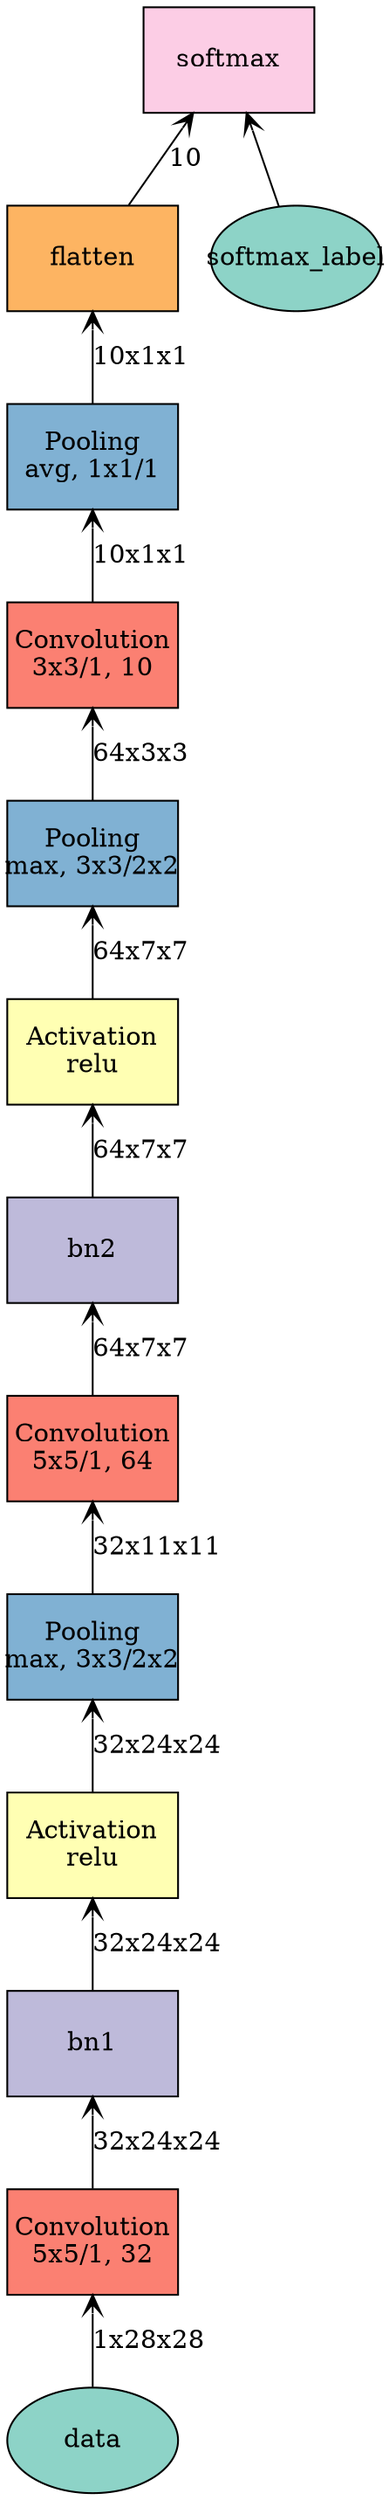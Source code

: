 digraph plot {
	data [label=data fillcolor="#8dd3c7" fixedsize=true height=0.8034 shape=oval style=filled width=1.3]
	conv1 [label="Convolution\n5x5/1, 32" fillcolor="#fb8072" fixedsize=true height=0.8034 shape=box style=filled width=1.3]
	bn1 [label=bn1 fillcolor="#bebada" fixedsize=true height=0.8034 shape=box style=filled width=1.3]
	act1 [label="Activation\nrelu" fillcolor="#ffffb3" fixedsize=true height=0.8034 shape=box style=filled width=1.3]
	pool1 [label="Pooling\nmax, 3x3/2x2" fillcolor="#80b1d3" fixedsize=true height=0.8034 shape=box style=filled width=1.3]
	conv2 [label="Convolution\n5x5/1, 64" fillcolor="#fb8072" fixedsize=true height=0.8034 shape=box style=filled width=1.3]
	bn2 [label=bn2 fillcolor="#bebada" fixedsize=true height=0.8034 shape=box style=filled width=1.3]
	act2 [label="Activation\nrelu" fillcolor="#ffffb3" fixedsize=true height=0.8034 shape=box style=filled width=1.3]
	pool2 [label="Pooling\nmax, 3x3/2x2" fillcolor="#80b1d3" fixedsize=true height=0.8034 shape=box style=filled width=1.3]
	conv3 [label="Convolution\n3x3/1, 10" fillcolor="#fb8072" fixedsize=true height=0.8034 shape=box style=filled width=1.3]
	pool3 [label="Pooling\navg, 1x1/1" fillcolor="#80b1d3" fixedsize=true height=0.8034 shape=box style=filled width=1.3]
	flatten [label=flatten fillcolor="#fdb462" fixedsize=true height=0.8034 shape=box style=filled width=1.3]
	softmax_label [label=softmax_label fillcolor="#8dd3c7" fixedsize=true height=0.8034 shape=oval style=filled width=1.3]
	softmax [label=softmax fillcolor="#fccde5" fixedsize=true height=0.8034 shape=box style=filled width=1.3]
	conv1 -> data [label="1x28x28" arrowtail=open dir=back]
	bn1 -> conv1 [label="32x24x24" arrowtail=open dir=back]
	act1 -> bn1 [label="32x24x24" arrowtail=open dir=back]
	pool1 -> act1 [label="32x24x24" arrowtail=open dir=back]
	conv2 -> pool1 [label="32x11x11" arrowtail=open dir=back]
	bn2 -> conv2 [label="64x7x7" arrowtail=open dir=back]
	act2 -> bn2 [label="64x7x7" arrowtail=open dir=back]
	pool2 -> act2 [label="64x7x7" arrowtail=open dir=back]
	conv3 -> pool2 [label="64x3x3" arrowtail=open dir=back]
	pool3 -> conv3 [label="10x1x1" arrowtail=open dir=back]
	flatten -> pool3 [label="10x1x1" arrowtail=open dir=back]
	softmax -> flatten [label=10 arrowtail=open dir=back]
	softmax -> softmax_label [label="" arrowtail=open dir=back]
}
